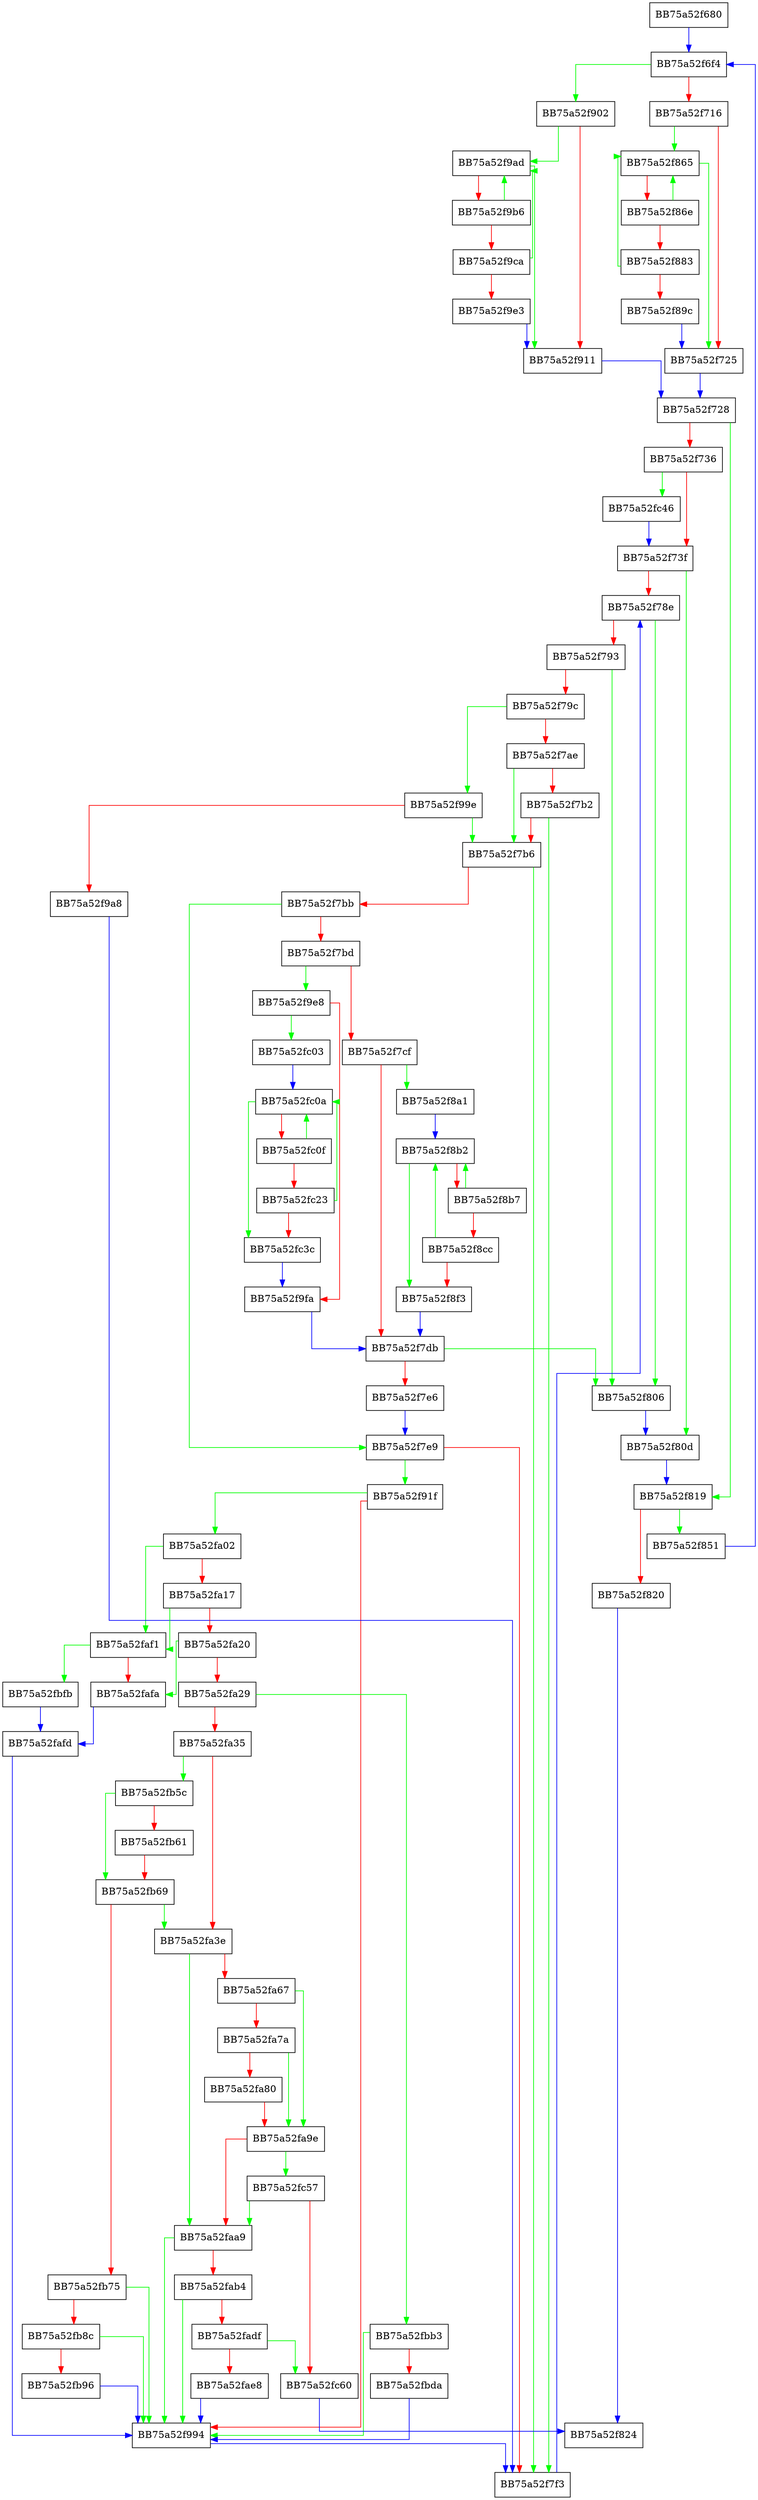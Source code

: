 digraph SearchExact {
  node [shape="box"];
  graph [splines=ortho];
  BB75a52f680 -> BB75a52f6f4 [color="blue"];
  BB75a52f6f4 -> BB75a52f902 [color="green"];
  BB75a52f6f4 -> BB75a52f716 [color="red"];
  BB75a52f716 -> BB75a52f865 [color="green"];
  BB75a52f716 -> BB75a52f725 [color="red"];
  BB75a52f725 -> BB75a52f728 [color="blue"];
  BB75a52f728 -> BB75a52f819 [color="green"];
  BB75a52f728 -> BB75a52f736 [color="red"];
  BB75a52f736 -> BB75a52fc46 [color="green"];
  BB75a52f736 -> BB75a52f73f [color="red"];
  BB75a52f73f -> BB75a52f80d [color="green"];
  BB75a52f73f -> BB75a52f78e [color="red"];
  BB75a52f78e -> BB75a52f806 [color="green"];
  BB75a52f78e -> BB75a52f793 [color="red"];
  BB75a52f793 -> BB75a52f806 [color="green"];
  BB75a52f793 -> BB75a52f79c [color="red"];
  BB75a52f79c -> BB75a52f99e [color="green"];
  BB75a52f79c -> BB75a52f7ae [color="red"];
  BB75a52f7ae -> BB75a52f7b6 [color="green"];
  BB75a52f7ae -> BB75a52f7b2 [color="red"];
  BB75a52f7b2 -> BB75a52f7f3 [color="green"];
  BB75a52f7b2 -> BB75a52f7b6 [color="red"];
  BB75a52f7b6 -> BB75a52f7f3 [color="green"];
  BB75a52f7b6 -> BB75a52f7bb [color="red"];
  BB75a52f7bb -> BB75a52f7e9 [color="green"];
  BB75a52f7bb -> BB75a52f7bd [color="red"];
  BB75a52f7bd -> BB75a52f9e8 [color="green"];
  BB75a52f7bd -> BB75a52f7cf [color="red"];
  BB75a52f7cf -> BB75a52f8a1 [color="green"];
  BB75a52f7cf -> BB75a52f7db [color="red"];
  BB75a52f7db -> BB75a52f806 [color="green"];
  BB75a52f7db -> BB75a52f7e6 [color="red"];
  BB75a52f7e6 -> BB75a52f7e9 [color="blue"];
  BB75a52f7e9 -> BB75a52f91f [color="green"];
  BB75a52f7e9 -> BB75a52f7f3 [color="red"];
  BB75a52f7f3 -> BB75a52f78e [color="blue"];
  BB75a52f806 -> BB75a52f80d [color="blue"];
  BB75a52f80d -> BB75a52f819 [color="blue"];
  BB75a52f819 -> BB75a52f851 [color="green"];
  BB75a52f819 -> BB75a52f820 [color="red"];
  BB75a52f820 -> BB75a52f824 [color="blue"];
  BB75a52f851 -> BB75a52f6f4 [color="blue"];
  BB75a52f865 -> BB75a52f725 [color="green"];
  BB75a52f865 -> BB75a52f86e [color="red"];
  BB75a52f86e -> BB75a52f865 [color="green"];
  BB75a52f86e -> BB75a52f883 [color="red"];
  BB75a52f883 -> BB75a52f865 [color="green"];
  BB75a52f883 -> BB75a52f89c [color="red"];
  BB75a52f89c -> BB75a52f725 [color="blue"];
  BB75a52f8a1 -> BB75a52f8b2 [color="blue"];
  BB75a52f8b2 -> BB75a52f8f3 [color="green"];
  BB75a52f8b2 -> BB75a52f8b7 [color="red"];
  BB75a52f8b7 -> BB75a52f8b2 [color="green"];
  BB75a52f8b7 -> BB75a52f8cc [color="red"];
  BB75a52f8cc -> BB75a52f8b2 [color="green"];
  BB75a52f8cc -> BB75a52f8f3 [color="red"];
  BB75a52f8f3 -> BB75a52f7db [color="blue"];
  BB75a52f902 -> BB75a52f9ad [color="green"];
  BB75a52f902 -> BB75a52f911 [color="red"];
  BB75a52f911 -> BB75a52f728 [color="blue"];
  BB75a52f91f -> BB75a52fa02 [color="green"];
  BB75a52f91f -> BB75a52f994 [color="red"];
  BB75a52f994 -> BB75a52f7f3 [color="blue"];
  BB75a52f99e -> BB75a52f7b6 [color="green"];
  BB75a52f99e -> BB75a52f9a8 [color="red"];
  BB75a52f9a8 -> BB75a52f7f3 [color="blue"];
  BB75a52f9ad -> BB75a52f911 [color="green"];
  BB75a52f9ad -> BB75a52f9b6 [color="red"];
  BB75a52f9b6 -> BB75a52f9ad [color="green"];
  BB75a52f9b6 -> BB75a52f9ca [color="red"];
  BB75a52f9ca -> BB75a52f9ad [color="green"];
  BB75a52f9ca -> BB75a52f9e3 [color="red"];
  BB75a52f9e3 -> BB75a52f911 [color="blue"];
  BB75a52f9e8 -> BB75a52fc03 [color="green"];
  BB75a52f9e8 -> BB75a52f9fa [color="red"];
  BB75a52f9fa -> BB75a52f7db [color="blue"];
  BB75a52fa02 -> BB75a52faf1 [color="green"];
  BB75a52fa02 -> BB75a52fa17 [color="red"];
  BB75a52fa17 -> BB75a52faf1 [color="green"];
  BB75a52fa17 -> BB75a52fa20 [color="red"];
  BB75a52fa20 -> BB75a52fafa [color="green"];
  BB75a52fa20 -> BB75a52fa29 [color="red"];
  BB75a52fa29 -> BB75a52fbb3 [color="green"];
  BB75a52fa29 -> BB75a52fa35 [color="red"];
  BB75a52fa35 -> BB75a52fb5c [color="green"];
  BB75a52fa35 -> BB75a52fa3e [color="red"];
  BB75a52fa3e -> BB75a52faa9 [color="green"];
  BB75a52fa3e -> BB75a52fa67 [color="red"];
  BB75a52fa67 -> BB75a52fa9e [color="green"];
  BB75a52fa67 -> BB75a52fa7a [color="red"];
  BB75a52fa7a -> BB75a52fa9e [color="green"];
  BB75a52fa7a -> BB75a52fa80 [color="red"];
  BB75a52fa80 -> BB75a52fa9e [color="red"];
  BB75a52fa9e -> BB75a52fc57 [color="green"];
  BB75a52fa9e -> BB75a52faa9 [color="red"];
  BB75a52faa9 -> BB75a52f994 [color="green"];
  BB75a52faa9 -> BB75a52fab4 [color="red"];
  BB75a52fab4 -> BB75a52f994 [color="green"];
  BB75a52fab4 -> BB75a52fadf [color="red"];
  BB75a52fadf -> BB75a52fc60 [color="green"];
  BB75a52fadf -> BB75a52fae8 [color="red"];
  BB75a52fae8 -> BB75a52f994 [color="blue"];
  BB75a52faf1 -> BB75a52fbfb [color="green"];
  BB75a52faf1 -> BB75a52fafa [color="red"];
  BB75a52fafa -> BB75a52fafd [color="blue"];
  BB75a52fafd -> BB75a52f994 [color="blue"];
  BB75a52fb5c -> BB75a52fb69 [color="green"];
  BB75a52fb5c -> BB75a52fb61 [color="red"];
  BB75a52fb61 -> BB75a52fb69 [color="red"];
  BB75a52fb69 -> BB75a52fa3e [color="green"];
  BB75a52fb69 -> BB75a52fb75 [color="red"];
  BB75a52fb75 -> BB75a52f994 [color="green"];
  BB75a52fb75 -> BB75a52fb8c [color="red"];
  BB75a52fb8c -> BB75a52f994 [color="green"];
  BB75a52fb8c -> BB75a52fb96 [color="red"];
  BB75a52fb96 -> BB75a52f994 [color="blue"];
  BB75a52fbb3 -> BB75a52f994 [color="green"];
  BB75a52fbb3 -> BB75a52fbda [color="red"];
  BB75a52fbda -> BB75a52f994 [color="blue"];
  BB75a52fbfb -> BB75a52fafd [color="blue"];
  BB75a52fc03 -> BB75a52fc0a [color="blue"];
  BB75a52fc0a -> BB75a52fc3c [color="green"];
  BB75a52fc0a -> BB75a52fc0f [color="red"];
  BB75a52fc0f -> BB75a52fc0a [color="green"];
  BB75a52fc0f -> BB75a52fc23 [color="red"];
  BB75a52fc23 -> BB75a52fc0a [color="green"];
  BB75a52fc23 -> BB75a52fc3c [color="red"];
  BB75a52fc3c -> BB75a52f9fa [color="blue"];
  BB75a52fc46 -> BB75a52f73f [color="blue"];
  BB75a52fc57 -> BB75a52faa9 [color="green"];
  BB75a52fc57 -> BB75a52fc60 [color="red"];
  BB75a52fc60 -> BB75a52f824 [color="blue"];
}